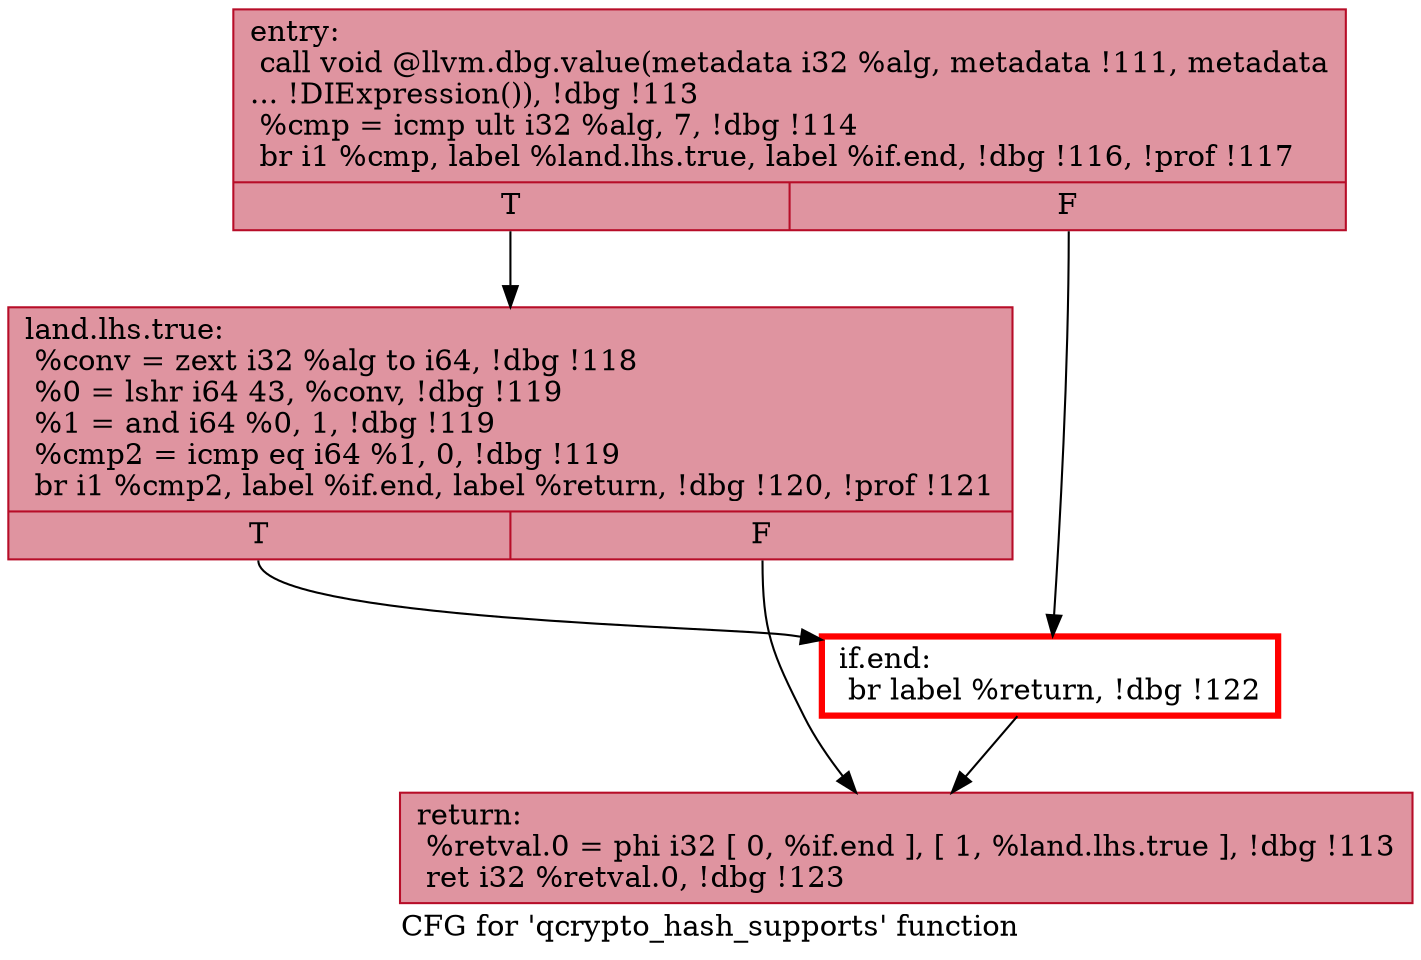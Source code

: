 digraph "CFG for 'qcrypto_hash_supports' function" {
	label="CFG for 'qcrypto_hash_supports' function";

	Node0x55e3ccc34800 [shape=record,color="#b70d28ff", style=filled, fillcolor="#b70d2870",label="{entry:\l  call void @llvm.dbg.value(metadata i32 %alg, metadata !111, metadata\l... !DIExpression()), !dbg !113\l  %cmp = icmp ult i32 %alg, 7, !dbg !114\l  br i1 %cmp, label %land.lhs.true, label %if.end, !dbg !116, !prof !117\l|{<s0>T|<s1>F}}"];
	Node0x55e3ccc34800:s0 -> Node0x55e3ccc406a0;
	Node0x55e3ccc34800:s1 -> Node0x55e3ccc40650;
	Node0x55e3ccc406a0 [shape=record,color="#b70d28ff", style=filled, fillcolor="#b70d2870",label="{land.lhs.true:                                    \l  %conv = zext i32 %alg to i64, !dbg !118\l  %0 = lshr i64 43, %conv, !dbg !119\l  %1 = and i64 %0, 1, !dbg !119\l  %cmp2 = icmp eq i64 %1, 0, !dbg !119\l  br i1 %cmp2, label %if.end, label %return, !dbg !120, !prof !121\l|{<s0>T|<s1>F}}"];
	Node0x55e3ccc406a0:s0 -> Node0x55e3ccc40650;
	Node0x55e3ccc406a0:s1 -> Node0x55e3ccc3b330;
	Node0x55e3ccc40650 [shape=record,penwidth=3.0, color="red",label="{if.end:                                           \l  br label %return, !dbg !122\l}"];
	Node0x55e3ccc40650 -> Node0x55e3ccc3b330;
	Node0x55e3ccc3b330 [shape=record,color="#b70d28ff", style=filled, fillcolor="#b70d2870",label="{return:                                           \l  %retval.0 = phi i32 [ 0, %if.end ], [ 1, %land.lhs.true ], !dbg !113\l  ret i32 %retval.0, !dbg !123\l}"];
}

